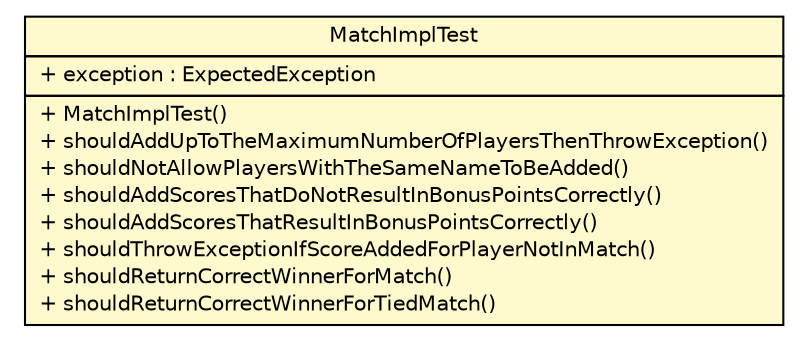 #!/usr/local/bin/dot
#
# Class diagram 
# Generated by UMLGraph version R5_6 (http://www.umlgraph.org/)
#

digraph G {
	edge [fontname="Helvetica",fontsize=10,labelfontname="Helvetica",labelfontsize=10];
	node [fontname="Helvetica",fontsize=10,shape=plaintext];
	nodesep=0.25;
	ranksep=0.5;
	// thmuggleton.model.impl.MatchImplTest
	c79 [label=<<table title="thmuggleton.model.impl.MatchImplTest" border="0" cellborder="1" cellspacing="0" cellpadding="2" port="p" bgcolor="lemonChiffon" href="./MatchImplTest.html">
		<tr><td><table border="0" cellspacing="0" cellpadding="1">
<tr><td align="center" balign="center"> MatchImplTest </td></tr>
		</table></td></tr>
		<tr><td><table border="0" cellspacing="0" cellpadding="1">
<tr><td align="left" balign="left"> + exception : ExpectedException </td></tr>
		</table></td></tr>
		<tr><td><table border="0" cellspacing="0" cellpadding="1">
<tr><td align="left" balign="left"> + MatchImplTest() </td></tr>
<tr><td align="left" balign="left"> + shouldAddUpToTheMaximumNumberOfPlayersThenThrowException() </td></tr>
<tr><td align="left" balign="left"> + shouldNotAllowPlayersWithTheSameNameToBeAdded() </td></tr>
<tr><td align="left" balign="left"> + shouldAddScoresThatDoNotResultInBonusPointsCorrectly() </td></tr>
<tr><td align="left" balign="left"> + shouldAddScoresThatResultInBonusPointsCorrectly() </td></tr>
<tr><td align="left" balign="left"> + shouldThrowExceptionIfScoreAddedForPlayerNotInMatch() </td></tr>
<tr><td align="left" balign="left"> + shouldReturnCorrectWinnerForMatch() </td></tr>
<tr><td align="left" balign="left"> + shouldReturnCorrectWinnerForTiedMatch() </td></tr>
		</table></td></tr>
		</table>>, URL="./MatchImplTest.html", fontname="Helvetica", fontcolor="black", fontsize=10.0];
}

